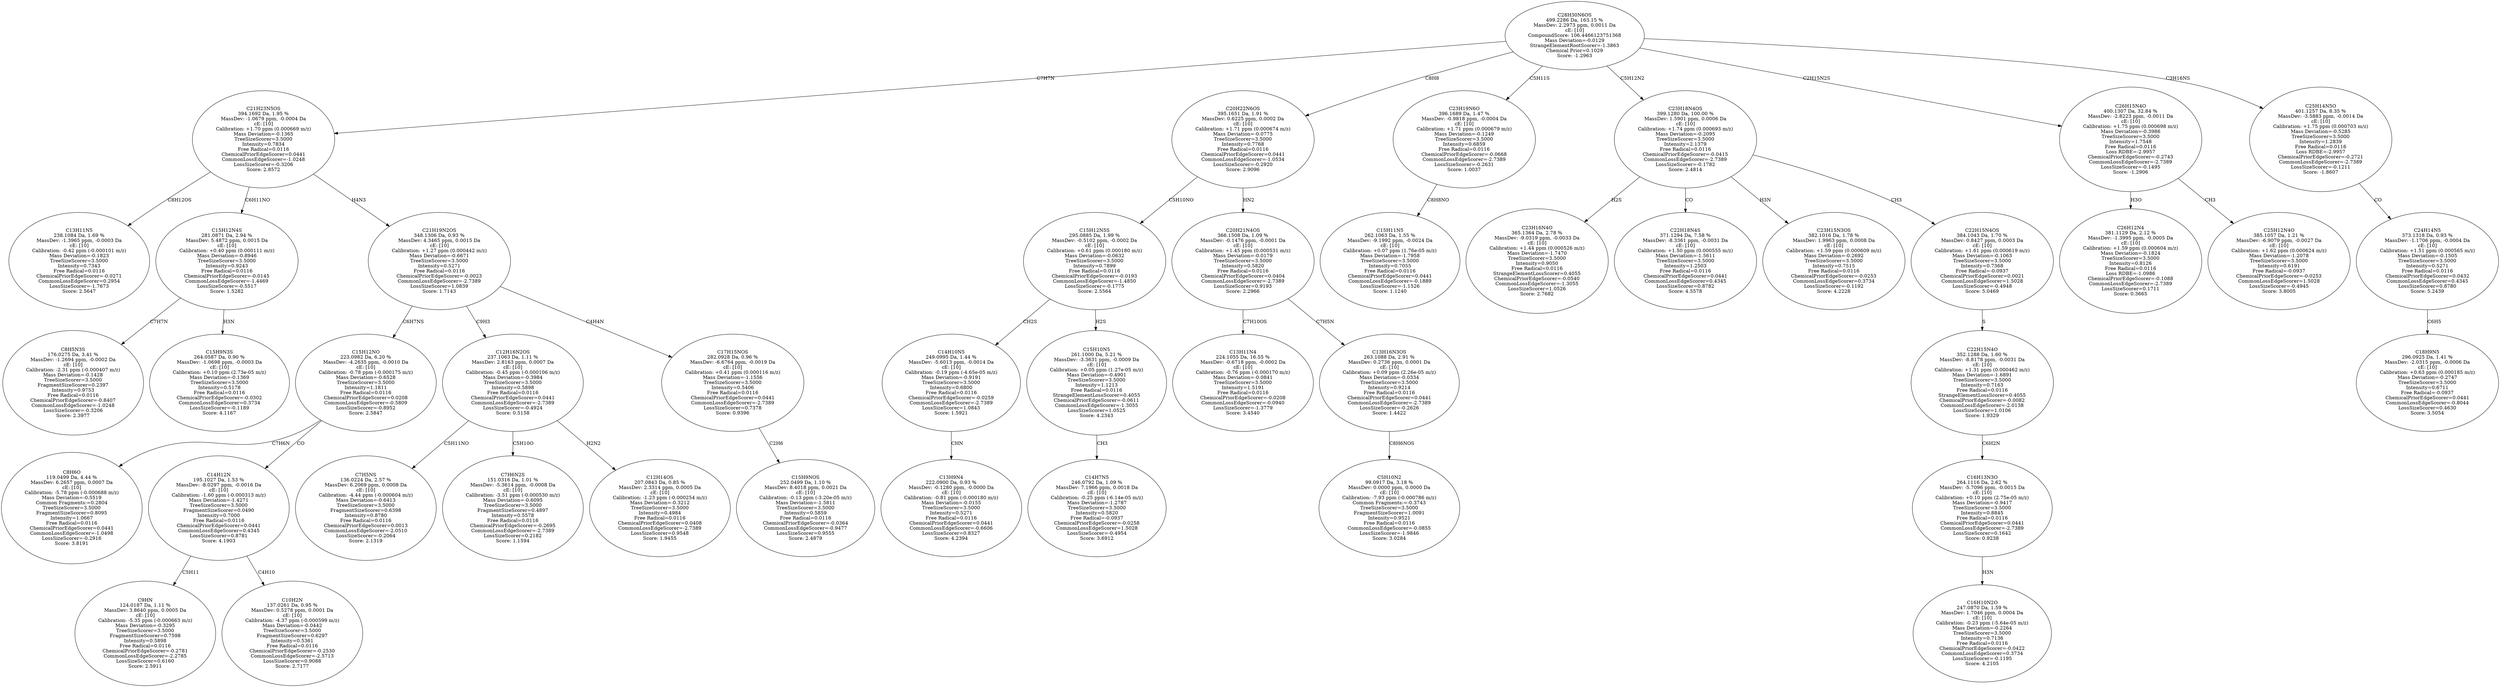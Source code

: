 strict digraph {
v1 [label="C13H11N5\n238.1084 Da, 1.69 %\nMassDev: -1.3965 ppm, -0.0003 Da\ncE: [10]\nCalibration: -0.42 ppm (-0.000101 m/z)\nMass Deviation=-0.1823\nTreeSizeScorer=3.5000\nIntensity=0.7343\nFree Radical=0.0116\nChemicalPriorEdgeScorer=-0.0271\nCommonLossEdgeScorer=0.2954\nLossSizeScorer=-1.7673\nScore: 2.5647"];
v2 [label="C8H5N3S\n176.0275 Da, 3.41 %\nMassDev: -1.2694 ppm, -0.0002 Da\ncE: [10]\nCalibration: -2.31 ppm (-0.000407 m/z)\nMass Deviation=-0.1428\nTreeSizeScorer=3.5000\nFragmentSizeScorer=0.2397\nIntensity=0.9753\nFree Radical=0.0116\nChemicalPriorEdgeScorer=-0.8407\nCommonLossEdgeScorer=-1.0248\nLossSizeScorer=-0.3206\nScore: 2.3977"];
v3 [label="C15H9N3S\n264.0587 Da, 0.90 %\nMassDev: -1.0698 ppm, -0.0003 Da\ncE: [10]\nCalibration: +0.10 ppm (2.73e-05 m/z)\nMass Deviation=-0.1369\nTreeSizeScorer=3.5000\nIntensity=0.5178\nFree Radical=0.0116\nChemicalPriorEdgeScorer=-0.0302\nCommonLossEdgeScorer=0.3734\nLossSizeScorer=-0.1189\nScore: 4.1167"];
v4 [label="C15H12N4S\n281.0871 Da, 2.94 %\nMassDev: 5.4872 ppm, 0.0015 Da\ncE: [10]\nCalibration: +0.40 ppm (0.000111 m/z)\nMass Deviation=-0.8946\nTreeSizeScorer=3.5000\nIntensity=0.9243\nFree Radical=0.0116\nChemicalPriorEdgeScorer=-0.0145\nCommonLossEdgeScorer=-1.4469\nLossSizeScorer=-0.5517\nScore: 1.5282"];
v5 [label="C8H6O\n119.0499 Da, 4.44 %\nMassDev: 6.2657 ppm, 0.0007 Da\ncE: [10]\nCalibration: -5.78 ppm (-0.000688 m/z)\nMass Deviation=-0.5519\nCommon Fragments:=0.2804\nTreeSizeScorer=3.5000\nFragmentSizeScorer=0.8095\nIntensity=1.0667\nFree Radical=0.0116\nChemicalPriorEdgeScorer=0.0441\nCommonLossEdgeScorer=-1.0498\nLossSizeScorer=-0.2916\nScore: 3.8191"];
v6 [label="C9HN\n124.0187 Da, 1.11 %\nMassDev: 3.8640 ppm, 0.0005 Da\ncE: [10]\nCalibration: -5.35 ppm (-0.000663 m/z)\nMass Deviation=-0.3295\nTreeSizeScorer=3.5000\nFragmentSizeScorer=0.7598\nIntensity=0.5898\nFree Radical=0.0116\nChemicalPriorEdgeScorer=-0.2781\nCommonLossEdgeScorer=-2.2785\nLossSizeScorer=0.6160\nScore: 2.5911"];
v7 [label="C10H2N\n137.0261 Da, 0.95 %\nMassDev: 0.5278 ppm, 0.0001 Da\ncE: [10]\nCalibration: -4.37 ppm (-0.000599 m/z)\nMass Deviation=-0.0442\nTreeSizeScorer=3.5000\nFragmentSizeScorer=0.6297\nIntensity=0.5361\nFree Radical=0.0116\nChemicalPriorEdgeScorer=-0.2530\nCommonLossEdgeScorer=-2.5713\nLossSizeScorer=0.9088\nScore: 2.7177"];
v8 [label="C14H12N\n195.1027 Da, 1.53 %\nMassDev: -8.0297 ppm, -0.0016 Da\ncE: [10]\nCalibration: -1.60 ppm (-0.000313 m/z)\nMass Deviation=-1.4271\nTreeSizeScorer=3.5000\nFragmentSizeScorer=0.0490\nIntensity=0.7000\nFree Radical=0.0116\nChemicalPriorEdgeScorer=0.0441\nCommonLossEdgeScorer=0.4345\nLossSizeScorer=0.8781\nScore: 4.1903"];
v9 [label="C15H12NO\n223.0982 Da, 6.20 %\nMassDev: -4.2635 ppm, -0.0010 Da\ncE: [10]\nCalibration: -0.78 ppm (-0.000175 m/z)\nMass Deviation=-0.6528\nTreeSizeScorer=3.5000\nIntensity=1.1811\nFree Radical=0.0116\nChemicalPriorEdgeScorer=0.0208\nCommonLossEdgeScorer=-0.5809\nLossSizeScorer=-0.8952\nScore: 2.5847"];
v10 [label="C7H5NS\n136.0224 Da, 2.57 %\nMassDev: 6.2069 ppm, 0.0008 Da\ncE: [10]\nCalibration: -4.44 ppm (-0.000604 m/z)\nMass Deviation=-0.6413\nTreeSizeScorer=3.5000\nFragmentSizeScorer=0.6398\nIntensity=0.8780\nFree Radical=0.0116\nChemicalPriorEdgeScorer=0.0013\nCommonLossEdgeScorer=-2.0510\nLossSizeScorer=-0.2064\nScore: 2.1319"];
v11 [label="C7H6N2S\n151.0316 Da, 1.01 %\nMassDev: -5.3614 ppm, -0.0008 Da\ncE: [10]\nCalibration: -3.51 ppm (-0.000530 m/z)\nMass Deviation=-0.6095\nTreeSizeScorer=3.5000\nFragmentSizeScorer=0.4897\nIntensity=0.5578\nFree Radical=0.0116\nChemicalPriorEdgeScorer=-0.2695\nCommonLossEdgeScorer=-2.7389\nLossSizeScorer=0.2182\nScore: 1.1594"];
v12 [label="C12H14OS\n207.0843 Da, 0.85 %\nMassDev: 2.3314 ppm, 0.0005 Da\ncE: [10]\nCalibration: -1.23 ppm (-0.000254 m/z)\nMass Deviation=-0.3212\nTreeSizeScorer=3.5000\nIntensity=0.4984\nFree Radical=0.0116\nChemicalPriorEdgeScorer=0.0408\nCommonLossEdgeScorer=-2.7389\nLossSizeScorer=0.9548\nScore: 1.9455"];
v13 [label="C12H16N2OS\n237.1063 Da, 1.11 %\nMassDev: 2.8163 ppm, 0.0007 Da\ncE: [10]\nCalibration: -0.45 ppm (-0.000106 m/z)\nMass Deviation=-0.3984\nTreeSizeScorer=3.5000\nIntensity=0.5898\nFree Radical=0.0116\nChemicalPriorEdgeScorer=0.0441\nCommonLossEdgeScorer=-2.7389\nLossSizeScorer=-0.4924\nScore: 0.5158"];
v14 [label="C15H9NOS\n252.0499 Da, 1.10 %\nMassDev: 8.4018 ppm, 0.0021 Da\ncE: [10]\nCalibration: -0.13 ppm (-3.20e-05 m/z)\nMass Deviation=-1.5811\nTreeSizeScorer=3.5000\nIntensity=0.5859\nFree Radical=0.0116\nChemicalPriorEdgeScorer=-0.0364\nCommonLossEdgeScorer=-0.9477\nLossSizeScorer=0.9555\nScore: 2.4879"];
v15 [label="C17H15NOS\n282.0928 Da, 0.96 %\nMassDev: -6.6764 ppm, -0.0019 Da\ncE: [10]\nCalibration: +0.41 ppm (0.000116 m/z)\nMass Deviation=-1.1556\nTreeSizeScorer=3.5000\nIntensity=0.5406\nFree Radical=0.0116\nChemicalPriorEdgeScorer=0.0441\nCommonLossEdgeScorer=-2.7389\nLossSizeScorer=0.7378\nScore: 0.9396"];
v16 [label="C21H19N2OS\n348.1306 Da, 0.93 %\nMassDev: 4.3465 ppm, 0.0015 Da\ncE: [10]\nCalibration: +1.27 ppm (0.000442 m/z)\nMass Deviation=-0.6671\nTreeSizeScorer=3.5000\nIntensity=0.5271\nFree Radical=0.0116\nChemicalPriorEdgeScorer=-0.0023\nCommonLossEdgeScorer=-2.7389\nLossSizeScorer=1.0839\nScore: 1.7143"];
v17 [label="C21H23N5OS\n394.1692 Da, 1.95 %\nMassDev: -1.0679 ppm, -0.0004 Da\ncE: [10]\nCalibration: +1.70 ppm (0.000669 m/z)\nMass Deviation=-0.1365\nTreeSizeScorer=3.5000\nIntensity=0.7834\nFree Radical=0.0116\nChemicalPriorEdgeScorer=0.0441\nCommonLossEdgeScorer=-1.0248\nLossSizeScorer=-0.3206\nScore: 2.8572"];
v18 [label="C13H9N4\n222.0900 Da, 0.93 %\nMassDev: -0.1280 ppm, -0.0000 Da\ncE: [10]\nCalibration: -0.81 ppm (-0.000180 m/z)\nMass Deviation=-0.0155\nTreeSizeScorer=3.5000\nIntensity=0.5271\nFree Radical=0.0116\nChemicalPriorEdgeScorer=0.0441\nCommonLossEdgeScorer=-0.6606\nLossSizeScorer=0.8327\nScore: 4.2394"];
v19 [label="C14H10N5\n249.0995 Da, 1.44 %\nMassDev: -5.6013 ppm, -0.0014 Da\ncE: [10]\nCalibration: -0.19 ppm (-4.65e-05 m/z)\nMass Deviation=-0.9191\nTreeSizeScorer=3.5000\nIntensity=0.6800\nFree Radical=0.0116\nChemicalPriorEdgeScorer=-0.0259\nCommonLossEdgeScorer=-2.7389\nLossSizeScorer=1.0843\nScore: 1.5921"];
v20 [label="C14H7N5\n246.0792 Da, 1.09 %\nMassDev: 7.1966 ppm, 0.0018 Da\ncE: [10]\nCalibration: -0.25 ppm (-6.14e-05 m/z)\nMass Deviation=-1.2787\nTreeSizeScorer=3.5000\nIntensity=0.5820\nFree Radical=-0.0937\nChemicalPriorEdgeScorer=-0.0258\nCommonLossEdgeScorer=1.5028\nLossSizeScorer=-0.4954\nScore: 3.6912"];
v21 [label="C15H10N5\n261.1000 Da, 5.21 %\nMassDev: -3.3631 ppm, -0.0009 Da\ncE: [10]\nCalibration: +0.05 ppm (1.27e-05 m/z)\nMass Deviation=-0.4901\nTreeSizeScorer=3.5000\nIntensity=1.1213\nFree Radical=0.0116\nStrangeElementLossScorer=0.4055\nChemicalPriorEdgeScorer=-0.0611\nCommonLossEdgeScorer=-1.3055\nLossSizeScorer=1.0525\nScore: 4.2343"];
v22 [label="C15H12N5S\n295.0885 Da, 1.99 %\nMassDev: -0.5102 ppm, -0.0002 Da\ncE: [10]\nCalibration: +0.61 ppm (0.000180 m/z)\nMass Deviation=-0.0632\nTreeSizeScorer=3.5000\nIntensity=0.7899\nFree Radical=0.0116\nChemicalPriorEdgeScorer=-0.0193\nCommonLossEdgeScorer=-1.4850\nLossSizeScorer=-0.1775\nScore: 2.5564"];
v23 [label="C13H11N4\n224.1055 Da, 16.55 %\nMassDev: -0.6718 ppm, -0.0002 Da\ncE: [10]\nCalibration: -0.76 ppm (-0.000170 m/z)\nMass Deviation=-0.0841\nTreeSizeScorer=3.5000\nIntensity=1.5191\nFree Radical=0.0116\nChemicalPriorEdgeScorer=-0.0208\nCommonLossEdgeScorer=-0.0940\nLossSizeScorer=-1.3779\nScore: 3.4540"];
v24 [label="C5H10N2\n99.0917 Da, 3.18 %\nMassDev: 0.0000 ppm, 0.0000 Da\ncE: [10]\nCalibration: -7.93 ppm (-0.000786 m/z)\nCommon Fragments:=-0.3743\nTreeSizeScorer=3.5000\nFragmentSizeScorer=1.0091\nIntensity=0.9521\nFree Radical=0.0116\nCommonLossEdgeScorer=-0.0855\nLossSizeScorer=-1.9846\nScore: 3.0284"];
v25 [label="C13H16N3OS\n263.1088 Da, 2.91 %\nMassDev: 0.2736 ppm, 0.0001 Da\ncE: [10]\nCalibration: +0.09 ppm (2.26e-05 m/z)\nMass Deviation=-0.0334\nTreeSizeScorer=3.5000\nIntensity=0.9214\nFree Radical=0.0116\nChemicalPriorEdgeScorer=0.0441\nCommonLossEdgeScorer=-2.7389\nLossSizeScorer=-0.2626\nScore: 1.4422"];
v26 [label="C20H21N4OS\n366.1508 Da, 1.09 %\nMassDev: -0.1476 ppm, -0.0001 Da\ncE: [10]\nCalibration: +1.45 ppm (0.000531 m/z)\nMass Deviation=-0.0179\nTreeSizeScorer=3.5000\nIntensity=0.5820\nFree Radical=0.0116\nChemicalPriorEdgeScorer=0.0404\nCommonLossEdgeScorer=-2.7389\nLossSizeScorer=0.9193\nScore: 2.2966"];
v27 [label="C20H22N6OS\n395.1651 Da, 1.91 %\nMassDev: 0.6225 ppm, 0.0002 Da\ncE: [10]\nCalibration: +1.71 ppm (0.000674 m/z)\nMass Deviation=-0.0775\nTreeSizeScorer=3.5000\nIntensity=0.7768\nFree Radical=0.0116\nChemicalPriorEdgeScorer=0.0441\nCommonLossEdgeScorer=-1.0534\nLossSizeScorer=-0.2920\nScore: 2.9096"];
v28 [label="C15H11N5\n262.1063 Da, 1.55 %\nMassDev: -9.1992 ppm, -0.0024 Da\ncE: [10]\nCalibration: +0.07 ppm (1.76e-05 m/z)\nMass Deviation=-1.7958\nTreeSizeScorer=3.5000\nIntensity=0.7055\nFree Radical=0.0116\nChemicalPriorEdgeScorer=0.0441\nCommonLossEdgeScorer=-0.1889\nLossSizeScorer=-1.1526\nScore: 1.1240"];
v29 [label="C23H19N6O\n396.1689 Da, 1.47 %\nMassDev: -0.9818 ppm, -0.0004 Da\ncE: [10]\nCalibration: +1.71 ppm (0.000679 m/z)\nMass Deviation=-0.1249\nTreeSizeScorer=3.5000\nIntensity=0.6859\nFree Radical=0.0116\nChemicalPriorEdgeScorer=-0.0668\nCommonLossEdgeScorer=-2.7389\nLossSizeScorer=-0.2631\nScore: 1.0037"];
v30 [label="C23H16N4O\n365.1364 Da, 2.78 %\nMassDev: -9.0319 ppm, -0.0033 Da\ncE: [10]\nCalibration: +1.44 ppm (0.000526 m/z)\nMass Deviation=-1.7470\nTreeSizeScorer=3.5000\nIntensity=0.9050\nFree Radical=0.0116\nStrangeElementLossScorer=0.4055\nChemicalPriorEdgeScorer=-0.0540\nCommonLossEdgeScorer=-1.3055\nLossSizeScorer=1.0526\nScore: 2.7682"];
v31 [label="C22H18N4S\n371.1294 Da, 7.58 %\nMassDev: -8.3361 ppm, -0.0031 Da\ncE: [10]\nCalibration: +1.50 ppm (0.000555 m/z)\nMass Deviation=-1.5611\nTreeSizeScorer=3.5000\nIntensity=1.2503\nFree Radical=0.0116\nChemicalPriorEdgeScorer=0.0441\nCommonLossEdgeScorer=0.4345\nLossSizeScorer=0.8782\nScore: 4.5578"];
v32 [label="C23H15N3OS\n382.1016 Da, 1.78 %\nMassDev: 1.9963 ppm, 0.0008 Da\ncE: [10]\nCalibration: +1.59 ppm (0.000609 m/z)\nMass Deviation=-0.2692\nTreeSizeScorer=3.5000\nIntensity=0.7515\nFree Radical=0.0116\nChemicalPriorEdgeScorer=-0.0253\nCommonLossEdgeScorer=0.3734\nLossSizeScorer=-0.1192\nScore: 4.2228"];
v33 [label="C16H10N2O\n247.0870 Da, 1.59 %\nMassDev: 1.7046 ppm, 0.0004 Da\ncE: [10]\nCalibration: -0.23 ppm (-5.64e-05 m/z)\nMass Deviation=-0.2264\nTreeSizeScorer=3.5000\nIntensity=0.7136\nFree Radical=0.0116\nChemicalPriorEdgeScorer=-0.0422\nCommonLossEdgeScorer=0.3734\nLossSizeScorer=-0.1195\nScore: 4.2105"];
v34 [label="C16H13N3O\n264.1116 Da, 2.62 %\nMassDev: -5.7096 ppm, -0.0015 Da\ncE: [10]\nCalibration: +0.10 ppm (2.75e-05 m/z)\nMass Deviation=-0.9417\nTreeSizeScorer=3.5000\nIntensity=0.8845\nFree Radical=0.0116\nChemicalPriorEdgeScorer=0.0441\nCommonLossEdgeScorer=-2.7389\nLossSizeScorer=0.1642\nScore: 0.9238"];
v35 [label="C22H15N4O\n352.1288 Da, 1.60 %\nMassDev: -8.8178 ppm, -0.0031 Da\ncE: [10]\nCalibration: +1.31 ppm (0.000462 m/z)\nMass Deviation=-1.6891\nTreeSizeScorer=3.5000\nIntensity=0.7163\nFree Radical=0.0116\nStrangeElementLossScorer=0.4055\nChemicalPriorEdgeScorer=-0.0082\nCommonLossEdgeScorer=-2.0138\nLossSizeScorer=1.0106\nScore: 1.9329"];
v36 [label="C22H15N4OS\n384.1043 Da, 1.70 %\nMassDev: 0.8427 ppm, 0.0003 Da\ncE: [10]\nCalibration: +1.61 ppm (0.000619 m/z)\nMass Deviation=-0.1063\nTreeSizeScorer=3.5000\nIntensity=0.7368\nFree Radical=-0.0937\nChemicalPriorEdgeScorer=0.0021\nCommonLossEdgeScorer=1.5028\nLossSizeScorer=-0.4948\nScore: 5.0469"];
v37 [label="C23H18N4OS\n399.1280 Da, 100.00 %\nMassDev: 1.5901 ppm, 0.0006 Da\ncE: [10]\nCalibration: +1.74 ppm (0.000693 m/z)\nMass Deviation=-0.2095\nTreeSizeScorer=3.5000\nIntensity=2.1379\nFree Radical=0.0116\nChemicalPriorEdgeScorer=-0.0415\nCommonLossEdgeScorer=-2.7389\nLossSizeScorer=-0.1782\nScore: 2.4814"];
v38 [label="C26H12N4\n381.1129 Da, 2.12 %\nMassDev: -1.3995 ppm, -0.0005 Da\ncE: [10]\nCalibration: +1.59 ppm (0.000604 m/z)\nMass Deviation=-0.1824\nTreeSizeScorer=3.5000\nIntensity=0.8126\nFree Radical=0.0116\nLoss RDBE=-1.0986\nChemicalPriorEdgeScorer=-0.1088\nCommonLossEdgeScorer=-2.7389\nLossSizeScorer=0.1711\nScore: 0.3665"];
v39 [label="C25H12N4O\n385.1057 Da, 1.21 %\nMassDev: -6.9079 ppm, -0.0027 Da\ncE: [10]\nCalibration: +1.62 ppm (0.000624 m/z)\nMass Deviation=-1.2078\nTreeSizeScorer=3.5000\nIntensity=0.6191\nFree Radical=-0.0937\nChemicalPriorEdgeScorer=-0.0253\nCommonLossEdgeScorer=1.5028\nLossSizeScorer=-0.4945\nScore: 3.8005"];
v40 [label="C26H15N4O\n400.1307 Da, 32.84 %\nMassDev: -2.8223 ppm, -0.0011 Da\ncE: [10]\nCalibration: +1.75 ppm (0.000698 m/z)\nMass Deviation=-0.3986\nTreeSizeScorer=3.5000\nIntensity=1.7548\nFree Radical=0.0116\nLoss RDBE=-2.9957\nChemicalPriorEdgeScorer=-0.2743\nCommonLossEdgeScorer=-2.7389\nLossSizeScorer=-0.1495\nScore: -1.2906"];
v41 [label="C18H9N5\n296.0925 Da, 1.41 %\nMassDev: -2.0315 ppm, -0.0006 Da\ncE: [10]\nCalibration: +0.63 ppm (0.000185 m/z)\nMass Deviation=-0.2747\nTreeSizeScorer=3.5000\nIntensity=0.6711\nFree Radical=-0.0937\nChemicalPriorEdgeScorer=0.0441\nCommonLossEdgeScorer=-0.8044\nLossSizeScorer=0.4630\nScore: 3.5054"];
v42 [label="C24H14N5\n373.1318 Da, 0.93 %\nMassDev: -1.1706 ppm, -0.0004 Da\ncE: [10]\nCalibration: +1.51 ppm (0.000565 m/z)\nMass Deviation=-0.1505\nTreeSizeScorer=3.5000\nIntensity=0.5271\nFree Radical=0.0116\nChemicalPriorEdgeScorer=0.0432\nCommonLossEdgeScorer=0.4345\nLossSizeScorer=0.8780\nScore: 5.2439"];
v43 [label="C25H14N5O\n401.1257 Da, 8.35 %\nMassDev: -3.5883 ppm, -0.0014 Da\ncE: [10]\nCalibration: +1.75 ppm (0.000703 m/z)\nMass Deviation=-0.5285\nTreeSizeScorer=3.5000\nIntensity=1.2839\nFree Radical=0.0116\nLoss RDBE=-2.9957\nChemicalPriorEdgeScorer=-0.2721\nCommonLossEdgeScorer=-2.7389\nLossSizeScorer=-0.1211\nScore: -1.8607"];
v44 [label="C28H30N6OS\n499.2286 Da, 163.15 %\nMassDev: 2.2973 ppm, 0.0011 Da\ncE: [10]\nCompoundScore: 106.4466123751368\nMass Deviation=-0.0129\nStrangeElementRootScorer=-1.3863\nChemical Prior=0.1029\nScore: -1.2963"];
v17 -> v1 [label="C8H12OS"];
v4 -> v2 [label="C7H7N"];
v4 -> v3 [label="H3N"];
v17 -> v4 [label="C6H11NO"];
v9 -> v5 [label="C7H6N"];
v8 -> v6 [label="C5H11"];
v8 -> v7 [label="C4H10"];
v9 -> v8 [label="CO"];
v16 -> v9 [label="C6H7NS"];
v13 -> v10 [label="C5H11NO"];
v13 -> v11 [label="C5H10O"];
v13 -> v12 [label="H2N2"];
v16 -> v13 [label="C9H3"];
v15 -> v14 [label="C2H6"];
v16 -> v15 [label="C4H4N"];
v17 -> v16 [label="H4N3"];
v44 -> v17 [label="C7H7N"];
v19 -> v18 [label="CHN"];
v22 -> v19 [label="CH2S"];
v21 -> v20 [label="CH3"];
v22 -> v21 [label="H2S"];
v27 -> v22 [label="C5H10NO"];
v26 -> v23 [label="C7H10OS"];
v25 -> v24 [label="C8H6NOS"];
v26 -> v25 [label="C7H5N"];
v27 -> v26 [label="HN2"];
v44 -> v27 [label="C8H8"];
v29 -> v28 [label="C8H8NO"];
v44 -> v29 [label="C5H11S"];
v37 -> v30 [label="H2S"];
v37 -> v31 [label="CO"];
v37 -> v32 [label="H3N"];
v34 -> v33 [label="H3N"];
v35 -> v34 [label="C6H2N"];
v36 -> v35 [label="S"];
v37 -> v36 [label="CH3"];
v44 -> v37 [label="C5H12N2"];
v40 -> v38 [label="H3O"];
v40 -> v39 [label="CH3"];
v44 -> v40 [label="C2H15N2S"];
v42 -> v41 [label="C6H5"];
v43 -> v42 [label="CO"];
v44 -> v43 [label="C3H16NS"];
}